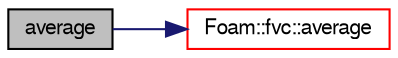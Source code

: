 digraph "average"
{
  bgcolor="transparent";
  edge [fontname="FreeSans",fontsize="10",labelfontname="FreeSans",labelfontsize="10"];
  node [fontname="FreeSans",fontsize="10",shape=record];
  rankdir="LR";
  Node527 [label="average",height=0.2,width=0.4,color="black", fillcolor="grey75", style="filled", fontcolor="black"];
  Node527 -> Node528 [color="midnightblue",fontsize="10",style="solid",fontname="FreeSans"];
  Node528 [label="Foam::fvc::average",height=0.2,width=0.4,color="red",URL="$a21134.html#a081533edd829853720cd0cbb61c5d49f",tooltip="Area-weighted average a surfaceField creating a volField. "];
}
